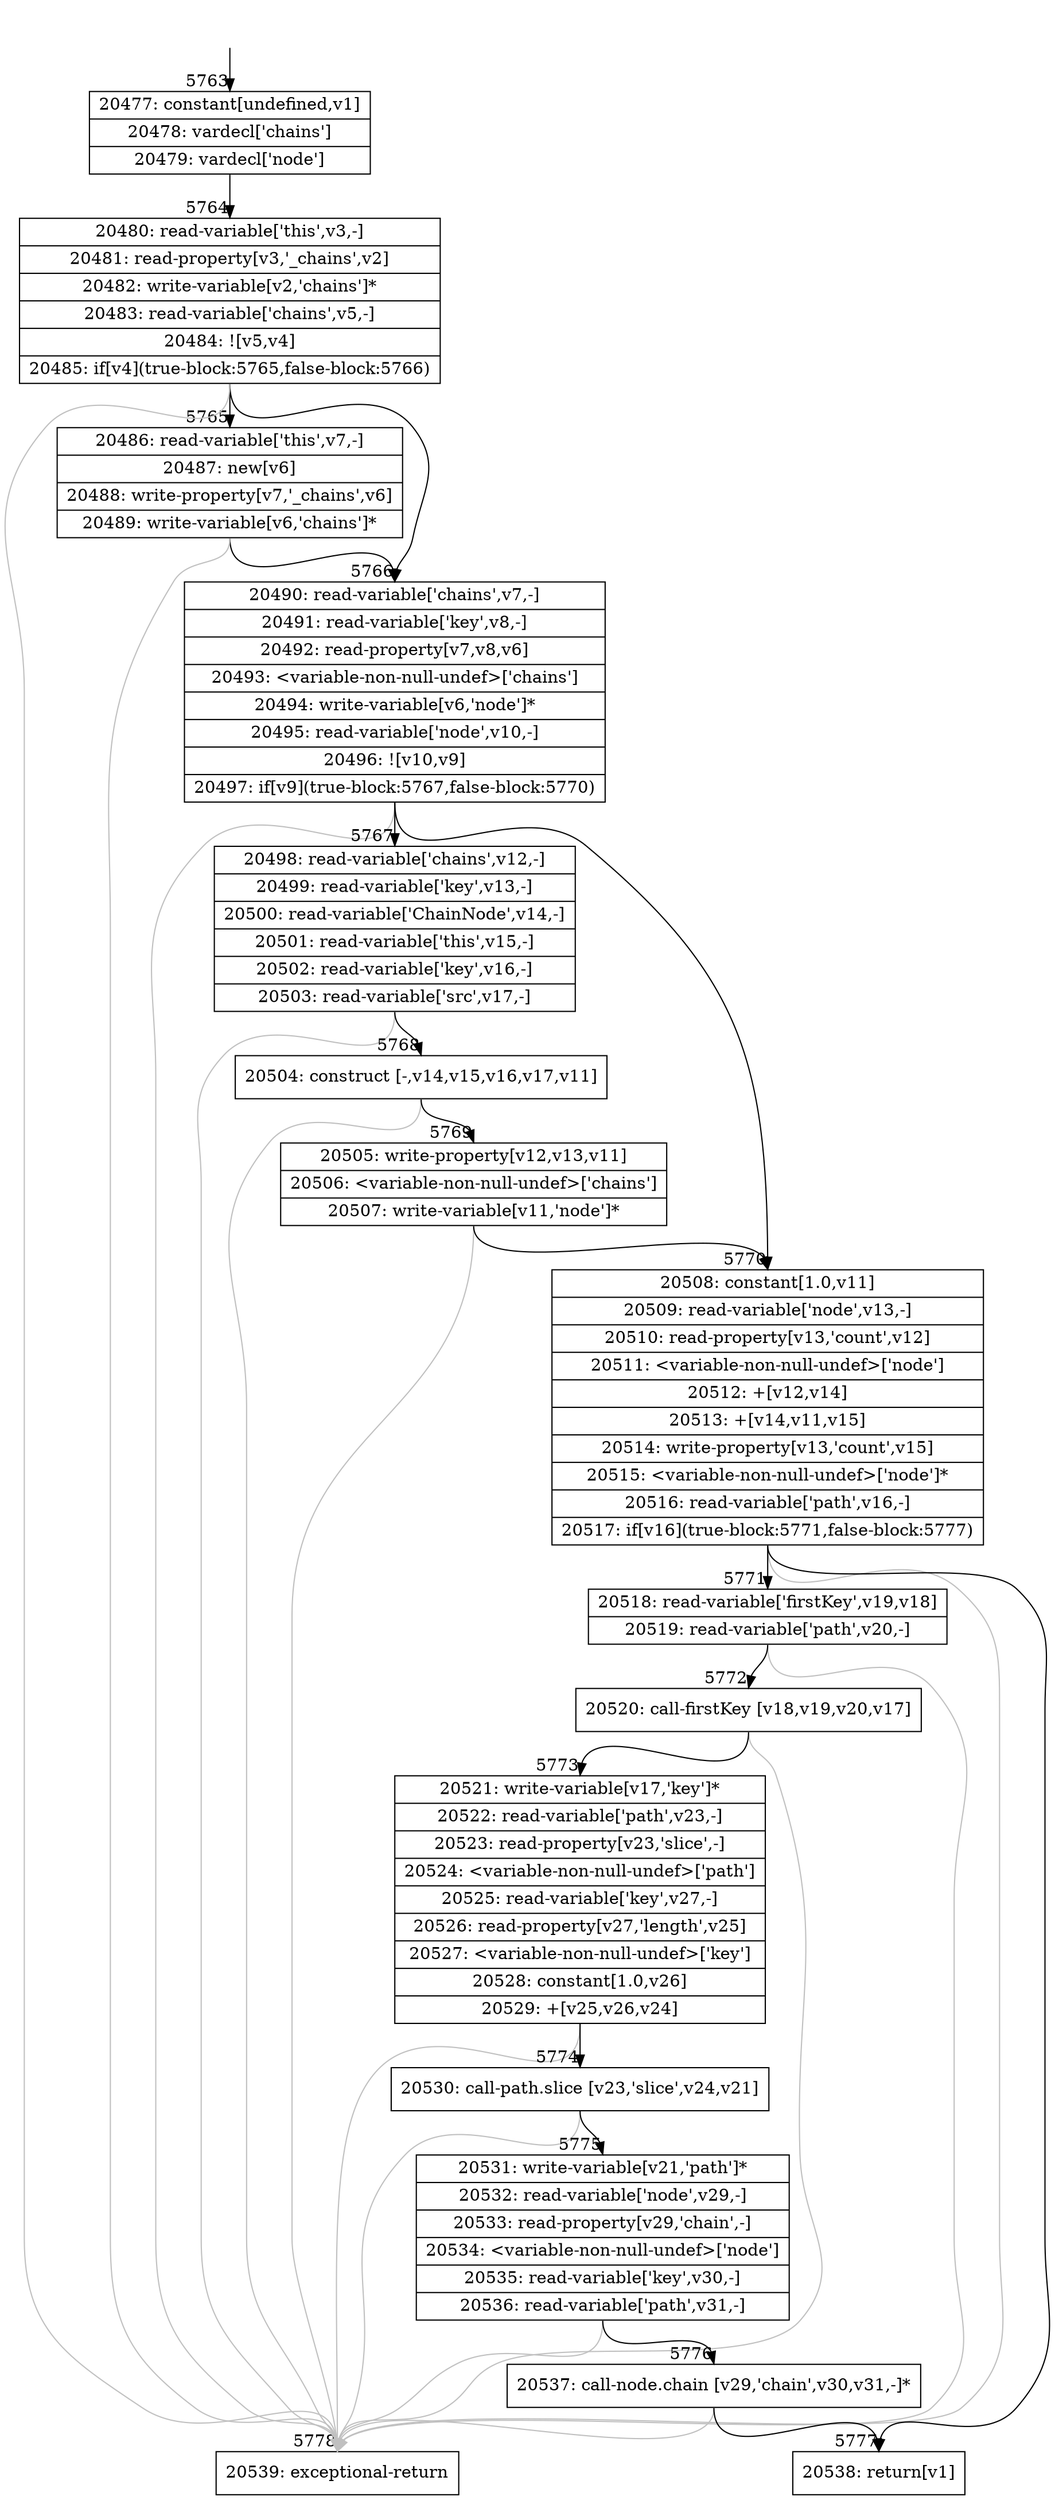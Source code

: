 digraph {
rankdir="TD"
BB_entry466[shape=none,label=""];
BB_entry466 -> BB5763 [tailport=s, headport=n, headlabel="    5763"]
BB5763 [shape=record label="{20477: constant[undefined,v1]|20478: vardecl['chains']|20479: vardecl['node']}" ] 
BB5763 -> BB5764 [tailport=s, headport=n, headlabel="      5764"]
BB5764 [shape=record label="{20480: read-variable['this',v3,-]|20481: read-property[v3,'_chains',v2]|20482: write-variable[v2,'chains']*|20483: read-variable['chains',v5,-]|20484: ![v5,v4]|20485: if[v4](true-block:5765,false-block:5766)}" ] 
BB5764 -> BB5765 [tailport=s, headport=n, headlabel="      5765"]
BB5764 -> BB5766 [tailport=s, headport=n, headlabel="      5766"]
BB5764 -> BB5778 [tailport=s, headport=n, color=gray, headlabel="      5778"]
BB5765 [shape=record label="{20486: read-variable['this',v7,-]|20487: new[v6]|20488: write-property[v7,'_chains',v6]|20489: write-variable[v6,'chains']*}" ] 
BB5765 -> BB5766 [tailport=s, headport=n]
BB5765 -> BB5778 [tailport=s, headport=n, color=gray]
BB5766 [shape=record label="{20490: read-variable['chains',v7,-]|20491: read-variable['key',v8,-]|20492: read-property[v7,v8,v6]|20493: \<variable-non-null-undef\>['chains']|20494: write-variable[v6,'node']*|20495: read-variable['node',v10,-]|20496: ![v10,v9]|20497: if[v9](true-block:5767,false-block:5770)}" ] 
BB5766 -> BB5767 [tailport=s, headport=n, headlabel="      5767"]
BB5766 -> BB5770 [tailport=s, headport=n, headlabel="      5770"]
BB5766 -> BB5778 [tailport=s, headport=n, color=gray]
BB5767 [shape=record label="{20498: read-variable['chains',v12,-]|20499: read-variable['key',v13,-]|20500: read-variable['ChainNode',v14,-]|20501: read-variable['this',v15,-]|20502: read-variable['key',v16,-]|20503: read-variable['src',v17,-]}" ] 
BB5767 -> BB5768 [tailport=s, headport=n, headlabel="      5768"]
BB5767 -> BB5778 [tailport=s, headport=n, color=gray]
BB5768 [shape=record label="{20504: construct [-,v14,v15,v16,v17,v11]}" ] 
BB5768 -> BB5769 [tailport=s, headport=n, headlabel="      5769"]
BB5768 -> BB5778 [tailport=s, headport=n, color=gray]
BB5769 [shape=record label="{20505: write-property[v12,v13,v11]|20506: \<variable-non-null-undef\>['chains']|20507: write-variable[v11,'node']*}" ] 
BB5769 -> BB5770 [tailport=s, headport=n]
BB5769 -> BB5778 [tailport=s, headport=n, color=gray]
BB5770 [shape=record label="{20508: constant[1.0,v11]|20509: read-variable['node',v13,-]|20510: read-property[v13,'count',v12]|20511: \<variable-non-null-undef\>['node']|20512: +[v12,v14]|20513: +[v14,v11,v15]|20514: write-property[v13,'count',v15]|20515: \<variable-non-null-undef\>['node']*|20516: read-variable['path',v16,-]|20517: if[v16](true-block:5771,false-block:5777)}" ] 
BB5770 -> BB5771 [tailport=s, headport=n, headlabel="      5771"]
BB5770 -> BB5777 [tailport=s, headport=n, headlabel="      5777"]
BB5770 -> BB5778 [tailport=s, headport=n, color=gray]
BB5771 [shape=record label="{20518: read-variable['firstKey',v19,v18]|20519: read-variable['path',v20,-]}" ] 
BB5771 -> BB5772 [tailport=s, headport=n, headlabel="      5772"]
BB5771 -> BB5778 [tailport=s, headport=n, color=gray]
BB5772 [shape=record label="{20520: call-firstKey [v18,v19,v20,v17]}" ] 
BB5772 -> BB5773 [tailport=s, headport=n, headlabel="      5773"]
BB5772 -> BB5778 [tailport=s, headport=n, color=gray]
BB5773 [shape=record label="{20521: write-variable[v17,'key']*|20522: read-variable['path',v23,-]|20523: read-property[v23,'slice',-]|20524: \<variable-non-null-undef\>['path']|20525: read-variable['key',v27,-]|20526: read-property[v27,'length',v25]|20527: \<variable-non-null-undef\>['key']|20528: constant[1.0,v26]|20529: +[v25,v26,v24]}" ] 
BB5773 -> BB5774 [tailport=s, headport=n, headlabel="      5774"]
BB5773 -> BB5778 [tailport=s, headport=n, color=gray]
BB5774 [shape=record label="{20530: call-path.slice [v23,'slice',v24,v21]}" ] 
BB5774 -> BB5775 [tailport=s, headport=n, headlabel="      5775"]
BB5774 -> BB5778 [tailport=s, headport=n, color=gray]
BB5775 [shape=record label="{20531: write-variable[v21,'path']*|20532: read-variable['node',v29,-]|20533: read-property[v29,'chain',-]|20534: \<variable-non-null-undef\>['node']|20535: read-variable['key',v30,-]|20536: read-variable['path',v31,-]}" ] 
BB5775 -> BB5776 [tailport=s, headport=n, headlabel="      5776"]
BB5775 -> BB5778 [tailport=s, headport=n, color=gray]
BB5776 [shape=record label="{20537: call-node.chain [v29,'chain',v30,v31,-]*}" ] 
BB5776 -> BB5777 [tailport=s, headport=n]
BB5776 -> BB5778 [tailport=s, headport=n, color=gray]
BB5777 [shape=record label="{20538: return[v1]}" ] 
BB5778 [shape=record label="{20539: exceptional-return}" ] 
//#$~ 10439
}

